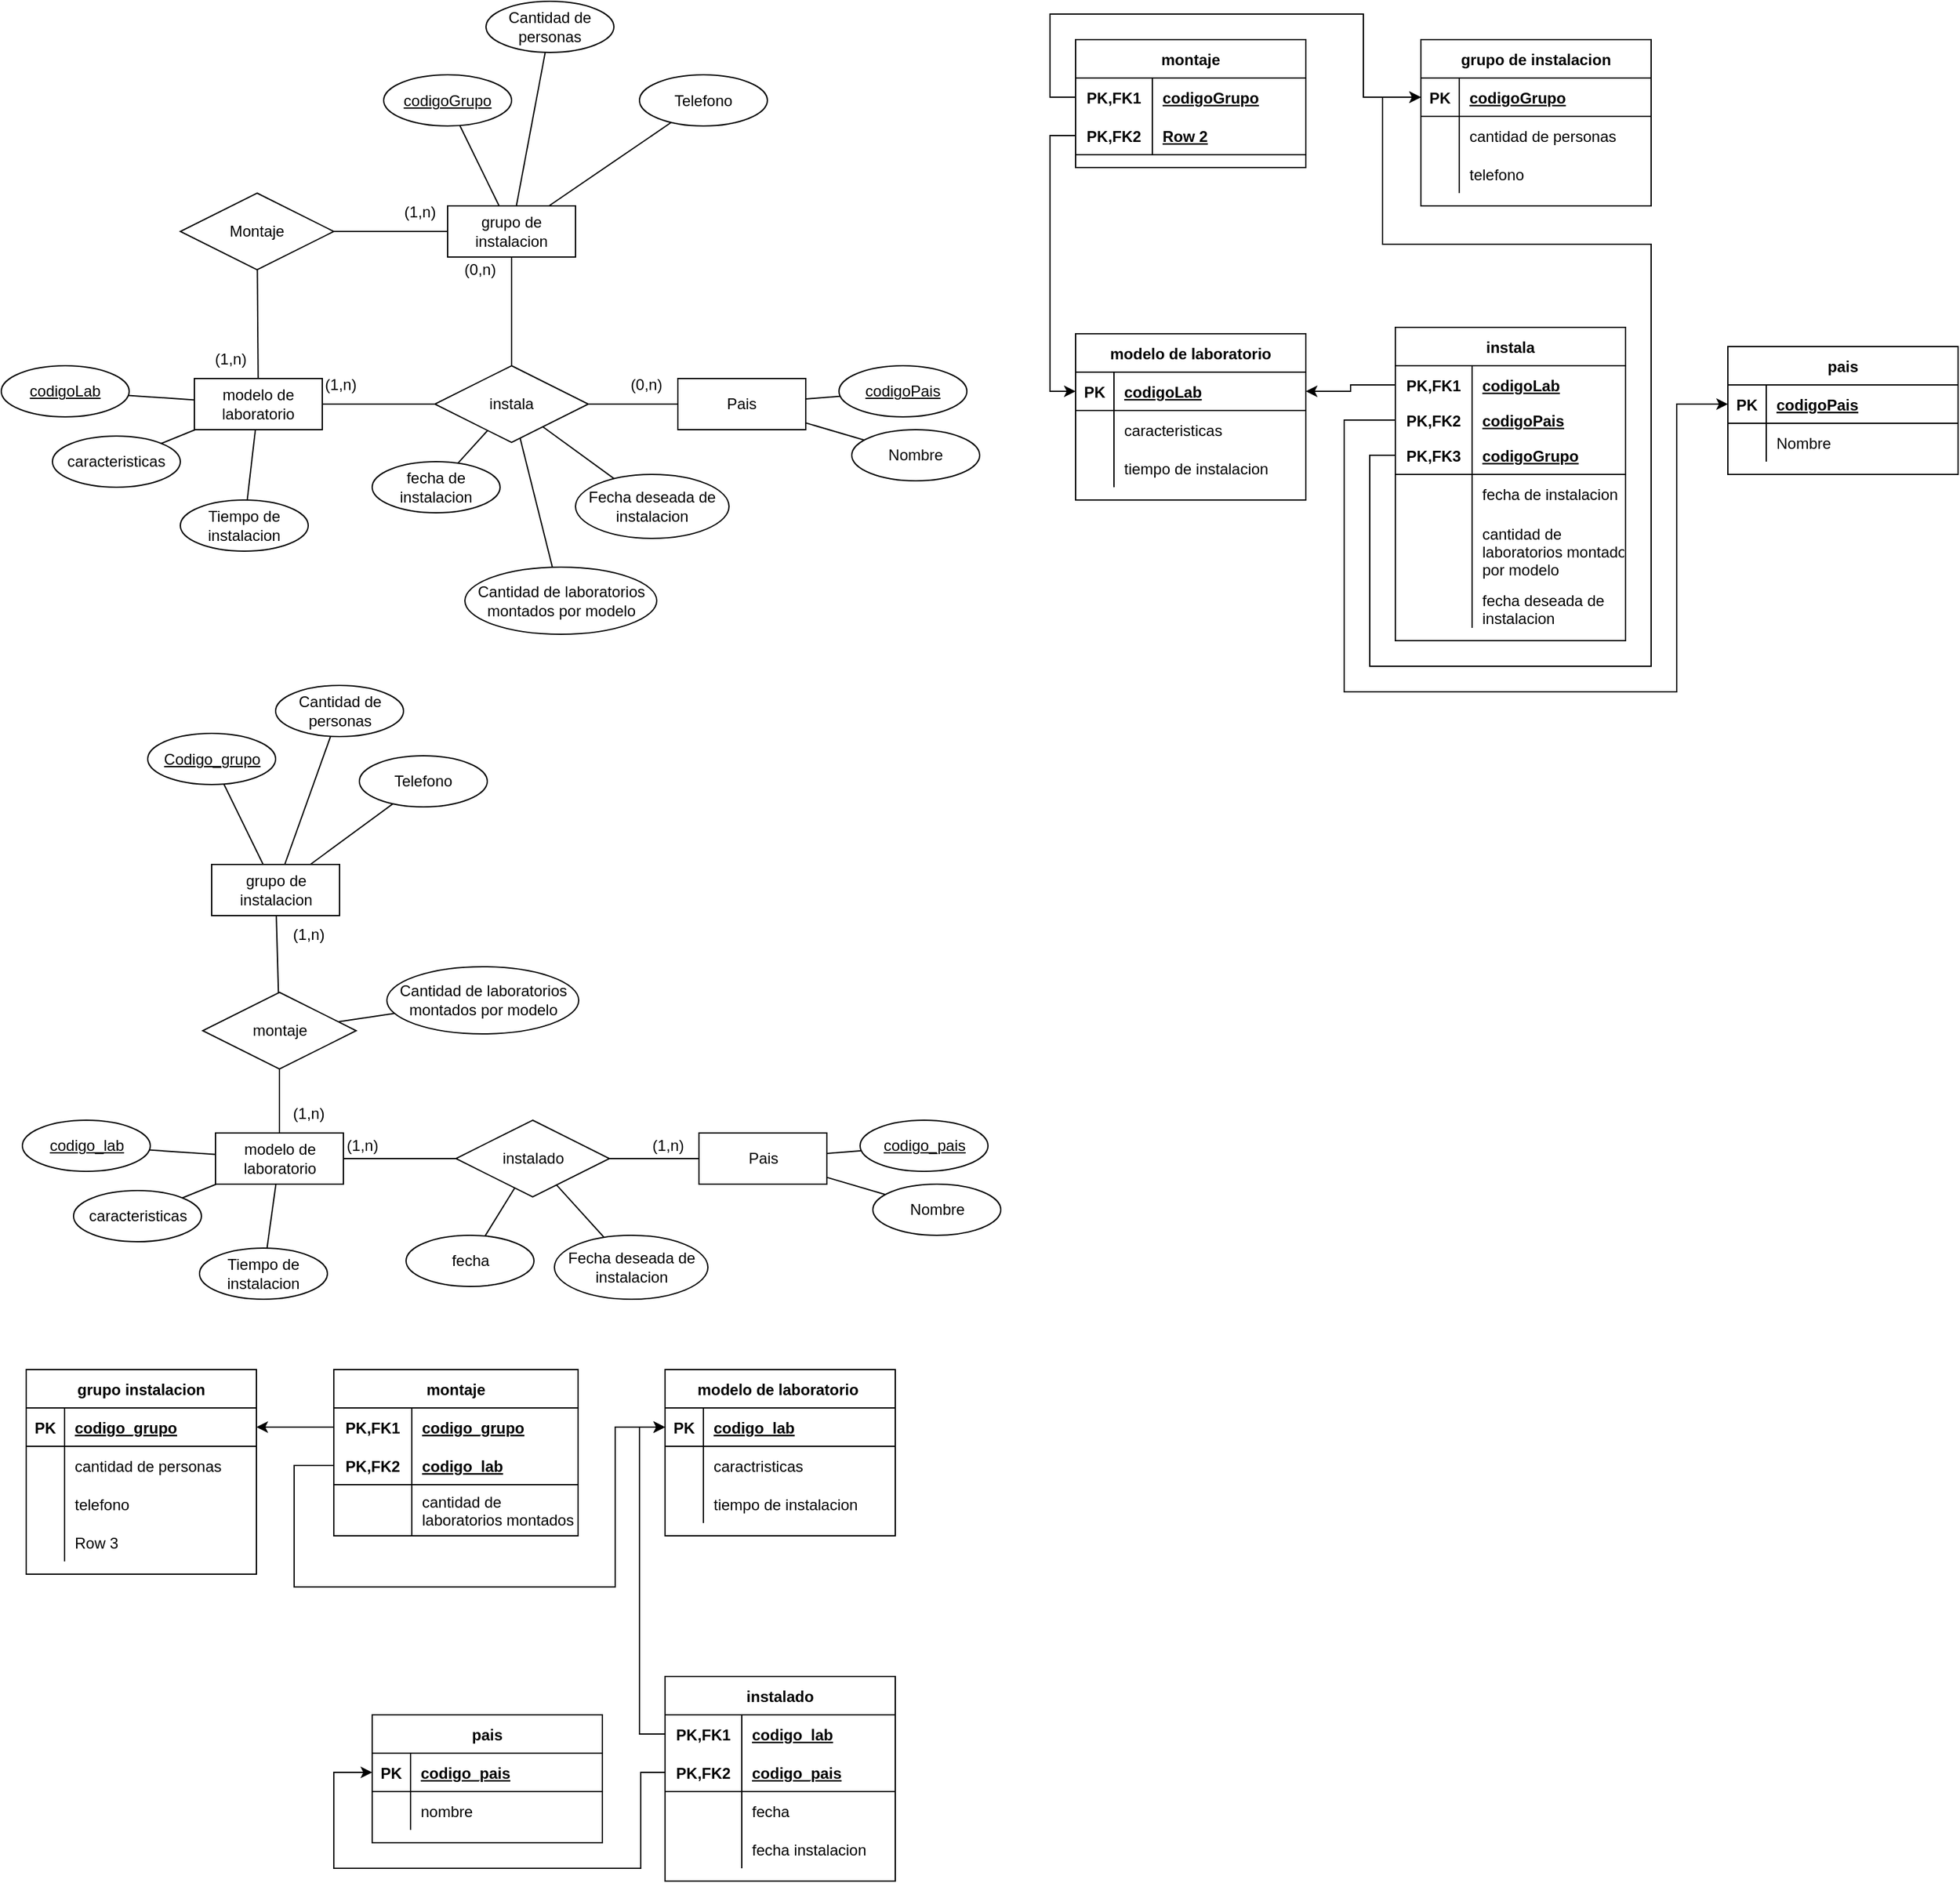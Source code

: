 <mxfile version="20.4.0" type="github">
  <diagram id="RJzwjuHs9ZnV18orCgic" name="Page-1">
    <mxGraphModel dx="595" dy="772" grid="1" gridSize="10" guides="1" tooltips="1" connect="1" arrows="1" fold="1" page="1" pageScale="1" pageWidth="827" pageHeight="1169" math="0" shadow="0">
      <root>
        <mxCell id="0" />
        <mxCell id="1" parent="0" />
        <mxCell id="CmaGRy2wjlgF3mgRbNiF-1" value="modelo de laboratorio" style="whiteSpace=wrap;html=1;align=center;" parent="1" vertex="1">
          <mxGeometry x="1001" y="345" width="100" height="40" as="geometry" />
        </mxCell>
        <mxCell id="CmaGRy2wjlgF3mgRbNiF-2" value="grupo de instalacion" style="whiteSpace=wrap;html=1;align=center;" parent="1" vertex="1">
          <mxGeometry x="1199" y="210" width="100" height="40" as="geometry" />
        </mxCell>
        <mxCell id="CmaGRy2wjlgF3mgRbNiF-3" value="instala" style="shape=rhombus;perimeter=rhombusPerimeter;whiteSpace=wrap;html=1;align=center;" parent="1" vertex="1">
          <mxGeometry x="1189" y="335" width="120" height="60" as="geometry" />
        </mxCell>
        <mxCell id="CmaGRy2wjlgF3mgRbNiF-4" value="" style="endArrow=none;html=1;rounded=0;" parent="1" source="CmaGRy2wjlgF3mgRbNiF-2" target="CmaGRy2wjlgF3mgRbNiF-3" edge="1">
          <mxGeometry relative="1" as="geometry">
            <mxPoint x="1299" y="300" as="sourcePoint" />
            <mxPoint x="1459" y="300" as="targetPoint" />
          </mxGeometry>
        </mxCell>
        <mxCell id="CmaGRy2wjlgF3mgRbNiF-5" value="" style="endArrow=none;html=1;rounded=0;" parent="1" source="CmaGRy2wjlgF3mgRbNiF-1" target="CmaGRy2wjlgF3mgRbNiF-3" edge="1">
          <mxGeometry relative="1" as="geometry">
            <mxPoint x="1299" y="300" as="sourcePoint" />
            <mxPoint x="1459" y="300" as="targetPoint" />
          </mxGeometry>
        </mxCell>
        <mxCell id="CmaGRy2wjlgF3mgRbNiF-6" value="codigoGrupo" style="ellipse;whiteSpace=wrap;html=1;align=center;fontStyle=4;" parent="1" vertex="1">
          <mxGeometry x="1149" y="107.5" width="100" height="40" as="geometry" />
        </mxCell>
        <mxCell id="CmaGRy2wjlgF3mgRbNiF-7" value="Cantidad de personas" style="ellipse;whiteSpace=wrap;html=1;align=center;" parent="1" vertex="1">
          <mxGeometry x="1229" y="50" width="100" height="40" as="geometry" />
        </mxCell>
        <mxCell id="CmaGRy2wjlgF3mgRbNiF-8" value="" style="endArrow=none;html=1;rounded=0;" parent="1" source="CmaGRy2wjlgF3mgRbNiF-6" target="CmaGRy2wjlgF3mgRbNiF-2" edge="1">
          <mxGeometry relative="1" as="geometry">
            <mxPoint x="1299" y="290" as="sourcePoint" />
            <mxPoint x="1459" y="290" as="targetPoint" />
          </mxGeometry>
        </mxCell>
        <mxCell id="CmaGRy2wjlgF3mgRbNiF-9" value="" style="endArrow=none;html=1;rounded=0;" parent="1" source="CmaGRy2wjlgF3mgRbNiF-7" target="CmaGRy2wjlgF3mgRbNiF-2" edge="1">
          <mxGeometry relative="1" as="geometry">
            <mxPoint x="1137.085" y="164.311" as="sourcePoint" />
            <mxPoint x="1226.784" y="220" as="targetPoint" />
          </mxGeometry>
        </mxCell>
        <mxCell id="CmaGRy2wjlgF3mgRbNiF-10" value="" style="endArrow=none;html=1;rounded=0;" parent="1" source="CmaGRy2wjlgF3mgRbNiF-11" target="CmaGRy2wjlgF3mgRbNiF-2" edge="1">
          <mxGeometry relative="1" as="geometry">
            <mxPoint x="1352.28" y="164.405" as="sourcePoint" />
            <mxPoint x="1256.333" y="220" as="targetPoint" />
          </mxGeometry>
        </mxCell>
        <mxCell id="CmaGRy2wjlgF3mgRbNiF-11" value="Telefono" style="ellipse;whiteSpace=wrap;html=1;align=center;" parent="1" vertex="1">
          <mxGeometry x="1349" y="107.5" width="100" height="40" as="geometry" />
        </mxCell>
        <mxCell id="CmaGRy2wjlgF3mgRbNiF-12" value="fecha de instalacion" style="ellipse;whiteSpace=wrap;html=1;align=center;" parent="1" vertex="1">
          <mxGeometry x="1140" y="410" width="100" height="40" as="geometry" />
        </mxCell>
        <mxCell id="CmaGRy2wjlgF3mgRbNiF-13" value="Cantidad de laboratorios montados por modelo" style="ellipse;whiteSpace=wrap;html=1;align=center;" parent="1" vertex="1">
          <mxGeometry x="1212.5" y="492.5" width="150" height="52.5" as="geometry" />
        </mxCell>
        <mxCell id="CmaGRy2wjlgF3mgRbNiF-14" value="" style="endArrow=none;html=1;rounded=0;" parent="1" source="CmaGRy2wjlgF3mgRbNiF-12" target="CmaGRy2wjlgF3mgRbNiF-3" edge="1">
          <mxGeometry relative="1" as="geometry">
            <mxPoint x="1299" y="290" as="sourcePoint" />
            <mxPoint x="1459" y="290" as="targetPoint" />
          </mxGeometry>
        </mxCell>
        <mxCell id="CmaGRy2wjlgF3mgRbNiF-15" value="" style="endArrow=none;html=1;rounded=0;" parent="1" source="CmaGRy2wjlgF3mgRbNiF-3" target="CmaGRy2wjlgF3mgRbNiF-13" edge="1">
          <mxGeometry relative="1" as="geometry">
            <mxPoint x="1299" y="290" as="sourcePoint" />
            <mxPoint x="1459" y="290" as="targetPoint" />
          </mxGeometry>
        </mxCell>
        <mxCell id="CmaGRy2wjlgF3mgRbNiF-16" value="Pais" style="whiteSpace=wrap;html=1;align=center;" parent="1" vertex="1">
          <mxGeometry x="1379" y="345" width="100" height="40" as="geometry" />
        </mxCell>
        <mxCell id="CmaGRy2wjlgF3mgRbNiF-17" value="caracteristicas" style="ellipse;whiteSpace=wrap;html=1;align=center;" parent="1" vertex="1">
          <mxGeometry x="890" y="390" width="100" height="40" as="geometry" />
        </mxCell>
        <mxCell id="CmaGRy2wjlgF3mgRbNiF-18" value="codigoLab" style="ellipse;whiteSpace=wrap;html=1;align=center;fontStyle=4;" parent="1" vertex="1">
          <mxGeometry x="850" y="335" width="100" height="40" as="geometry" />
        </mxCell>
        <mxCell id="CmaGRy2wjlgF3mgRbNiF-19" value="Tiempo de instalacion" style="ellipse;whiteSpace=wrap;html=1;align=center;" parent="1" vertex="1">
          <mxGeometry x="990" y="440" width="100" height="40" as="geometry" />
        </mxCell>
        <mxCell id="CmaGRy2wjlgF3mgRbNiF-20" value="" style="endArrow=none;html=1;rounded=0;" parent="1" source="CmaGRy2wjlgF3mgRbNiF-1" target="CmaGRy2wjlgF3mgRbNiF-19" edge="1">
          <mxGeometry relative="1" as="geometry">
            <mxPoint x="1130" y="340" as="sourcePoint" />
            <mxPoint x="1290" y="340" as="targetPoint" />
          </mxGeometry>
        </mxCell>
        <mxCell id="CmaGRy2wjlgF3mgRbNiF-21" value="" style="endArrow=none;html=1;rounded=0;" parent="1" source="CmaGRy2wjlgF3mgRbNiF-1" target="CmaGRy2wjlgF3mgRbNiF-17" edge="1">
          <mxGeometry relative="1" as="geometry">
            <mxPoint x="1058.651" y="395.0" as="sourcePoint" />
            <mxPoint x="1052.188" y="450.019" as="targetPoint" />
          </mxGeometry>
        </mxCell>
        <mxCell id="CmaGRy2wjlgF3mgRbNiF-22" value="" style="endArrow=none;html=1;rounded=0;" parent="1" source="CmaGRy2wjlgF3mgRbNiF-1" target="CmaGRy2wjlgF3mgRbNiF-18" edge="1">
          <mxGeometry relative="1" as="geometry">
            <mxPoint x="1011.619" y="395.0" as="sourcePoint" />
            <mxPoint x="985.08" y="405.749" as="targetPoint" />
          </mxGeometry>
        </mxCell>
        <mxCell id="CmaGRy2wjlgF3mgRbNiF-23" value="" style="endArrow=none;html=1;rounded=0;" parent="1" source="CmaGRy2wjlgF3mgRbNiF-3" target="CmaGRy2wjlgF3mgRbNiF-16" edge="1">
          <mxGeometry relative="1" as="geometry">
            <mxPoint x="1139" y="330" as="sourcePoint" />
            <mxPoint x="1299" y="330" as="targetPoint" />
          </mxGeometry>
        </mxCell>
        <mxCell id="CmaGRy2wjlgF3mgRbNiF-24" value="Nombre" style="ellipse;whiteSpace=wrap;html=1;align=center;" parent="1" vertex="1">
          <mxGeometry x="1515" y="385" width="100" height="40" as="geometry" />
        </mxCell>
        <mxCell id="CmaGRy2wjlgF3mgRbNiF-25" value="codigoPais" style="ellipse;whiteSpace=wrap;html=1;align=center;fontStyle=4;" parent="1" vertex="1">
          <mxGeometry x="1505" y="335" width="100" height="40" as="geometry" />
        </mxCell>
        <mxCell id="CmaGRy2wjlgF3mgRbNiF-26" value="" style="endArrow=none;html=1;rounded=0;" parent="1" source="CmaGRy2wjlgF3mgRbNiF-16" target="CmaGRy2wjlgF3mgRbNiF-24" edge="1">
          <mxGeometry relative="1" as="geometry">
            <mxPoint x="1676.619" y="367.5" as="sourcePoint" />
            <mxPoint x="1727.188" y="432.519" as="targetPoint" />
          </mxGeometry>
        </mxCell>
        <mxCell id="CmaGRy2wjlgF3mgRbNiF-27" value="" style="endArrow=none;html=1;rounded=0;" parent="1" source="CmaGRy2wjlgF3mgRbNiF-16" target="CmaGRy2wjlgF3mgRbNiF-25" edge="1">
          <mxGeometry relative="1" as="geometry">
            <mxPoint x="1676" y="344.14" as="sourcePoint" />
            <mxPoint x="1660.08" y="388.249" as="targetPoint" />
          </mxGeometry>
        </mxCell>
        <mxCell id="CmaGRy2wjlgF3mgRbNiF-28" value="Fecha deseada de instalacion" style="ellipse;whiteSpace=wrap;html=1;align=center;" parent="1" vertex="1">
          <mxGeometry x="1299" y="420" width="120" height="50" as="geometry" />
        </mxCell>
        <mxCell id="CmaGRy2wjlgF3mgRbNiF-29" value="" style="endArrow=none;html=1;rounded=0;" parent="1" source="CmaGRy2wjlgF3mgRbNiF-3" target="CmaGRy2wjlgF3mgRbNiF-28" edge="1">
          <mxGeometry relative="1" as="geometry">
            <mxPoint x="1489" y="384.657" as="sourcePoint" />
            <mxPoint x="1549.848" y="396.409" as="targetPoint" />
          </mxGeometry>
        </mxCell>
        <mxCell id="CmaGRy2wjlgF3mgRbNiF-30" value="(0,n)" style="text;html=1;align=center;verticalAlign=middle;resizable=0;points=[];autosize=1;strokeColor=none;fillColor=none;" parent="1" vertex="1">
          <mxGeometry x="1329" y="335" width="50" height="30" as="geometry" />
        </mxCell>
        <mxCell id="CmaGRy2wjlgF3mgRbNiF-31" value="(1,n)" style="text;html=1;align=center;verticalAlign=middle;resizable=0;points=[];autosize=1;strokeColor=none;fillColor=none;" parent="1" vertex="1">
          <mxGeometry x="1090" y="335" width="50" height="30" as="geometry" />
        </mxCell>
        <mxCell id="CmaGRy2wjlgF3mgRbNiF-32" value="(0,n)" style="text;html=1;align=center;verticalAlign=middle;resizable=0;points=[];autosize=1;strokeColor=none;fillColor=none;" parent="1" vertex="1">
          <mxGeometry x="1199" y="245" width="50" height="30" as="geometry" />
        </mxCell>
        <mxCell id="CmaGRy2wjlgF3mgRbNiF-33" value="modelo de laboratorio" style="whiteSpace=wrap;html=1;align=center;" parent="1" vertex="1">
          <mxGeometry x="1017.5" y="935" width="100" height="40" as="geometry" />
        </mxCell>
        <mxCell id="CmaGRy2wjlgF3mgRbNiF-34" value="grupo de instalacion" style="whiteSpace=wrap;html=1;align=center;" parent="1" vertex="1">
          <mxGeometry x="1014.5" y="725" width="100" height="40" as="geometry" />
        </mxCell>
        <mxCell id="CmaGRy2wjlgF3mgRbNiF-35" value="instalado" style="shape=rhombus;perimeter=rhombusPerimeter;whiteSpace=wrap;html=1;align=center;" parent="1" vertex="1">
          <mxGeometry x="1205.5" y="925" width="120" height="60" as="geometry" />
        </mxCell>
        <mxCell id="CmaGRy2wjlgF3mgRbNiF-36" value="" style="endArrow=none;html=1;rounded=0;" parent="1" source="CmaGRy2wjlgF3mgRbNiF-33" target="CmaGRy2wjlgF3mgRbNiF-35" edge="1">
          <mxGeometry relative="1" as="geometry">
            <mxPoint x="1315.5" y="890" as="sourcePoint" />
            <mxPoint x="1475.5" y="890" as="targetPoint" />
          </mxGeometry>
        </mxCell>
        <mxCell id="CmaGRy2wjlgF3mgRbNiF-37" value="Codigo_grupo" style="ellipse;whiteSpace=wrap;html=1;align=center;fontStyle=4;" parent="1" vertex="1">
          <mxGeometry x="964.5" y="622.5" width="100" height="40" as="geometry" />
        </mxCell>
        <mxCell id="CmaGRy2wjlgF3mgRbNiF-38" value="Cantidad de personas" style="ellipse;whiteSpace=wrap;html=1;align=center;" parent="1" vertex="1">
          <mxGeometry x="1064.5" y="585" width="100" height="40" as="geometry" />
        </mxCell>
        <mxCell id="CmaGRy2wjlgF3mgRbNiF-39" value="" style="endArrow=none;html=1;rounded=0;" parent="1" source="CmaGRy2wjlgF3mgRbNiF-37" target="CmaGRy2wjlgF3mgRbNiF-34" edge="1">
          <mxGeometry relative="1" as="geometry">
            <mxPoint x="1114.5" y="805" as="sourcePoint" />
            <mxPoint x="1274.5" y="805" as="targetPoint" />
          </mxGeometry>
        </mxCell>
        <mxCell id="CmaGRy2wjlgF3mgRbNiF-40" value="" style="endArrow=none;html=1;rounded=0;" parent="1" source="CmaGRy2wjlgF3mgRbNiF-38" target="CmaGRy2wjlgF3mgRbNiF-34" edge="1">
          <mxGeometry relative="1" as="geometry">
            <mxPoint x="952.585" y="679.311" as="sourcePoint" />
            <mxPoint x="1042.284" y="735" as="targetPoint" />
          </mxGeometry>
        </mxCell>
        <mxCell id="CmaGRy2wjlgF3mgRbNiF-41" value="" style="endArrow=none;html=1;rounded=0;" parent="1" source="CmaGRy2wjlgF3mgRbNiF-42" target="CmaGRy2wjlgF3mgRbNiF-34" edge="1">
          <mxGeometry relative="1" as="geometry">
            <mxPoint x="1167.78" y="679.405" as="sourcePoint" />
            <mxPoint x="1071.833" y="735" as="targetPoint" />
          </mxGeometry>
        </mxCell>
        <mxCell id="CmaGRy2wjlgF3mgRbNiF-42" value="Telefono" style="ellipse;whiteSpace=wrap;html=1;align=center;" parent="1" vertex="1">
          <mxGeometry x="1130" y="640" width="100" height="40" as="geometry" />
        </mxCell>
        <mxCell id="CmaGRy2wjlgF3mgRbNiF-43" value="fecha" style="ellipse;whiteSpace=wrap;html=1;align=center;" parent="1" vertex="1">
          <mxGeometry x="1166.5" y="1015" width="100" height="40" as="geometry" />
        </mxCell>
        <mxCell id="CmaGRy2wjlgF3mgRbNiF-44" value="Cantidad de laboratorios montados por modelo" style="ellipse;whiteSpace=wrap;html=1;align=center;" parent="1" vertex="1">
          <mxGeometry x="1151.5" y="805" width="150" height="52.5" as="geometry" />
        </mxCell>
        <mxCell id="CmaGRy2wjlgF3mgRbNiF-45" value="" style="endArrow=none;html=1;rounded=0;" parent="1" source="CmaGRy2wjlgF3mgRbNiF-43" target="CmaGRy2wjlgF3mgRbNiF-35" edge="1">
          <mxGeometry relative="1" as="geometry">
            <mxPoint x="1315.5" y="840" as="sourcePoint" />
            <mxPoint x="1475.5" y="840" as="targetPoint" />
          </mxGeometry>
        </mxCell>
        <mxCell id="CmaGRy2wjlgF3mgRbNiF-46" value="" style="endArrow=none;html=1;rounded=0;" parent="1" source="CmaGRy2wjlgF3mgRbNiF-63" target="CmaGRy2wjlgF3mgRbNiF-44" edge="1">
          <mxGeometry relative="1" as="geometry">
            <mxPoint x="1114.5" y="805" as="sourcePoint" />
            <mxPoint x="1274.5" y="805" as="targetPoint" />
          </mxGeometry>
        </mxCell>
        <mxCell id="CmaGRy2wjlgF3mgRbNiF-47" value="Pais" style="whiteSpace=wrap;html=1;align=center;" parent="1" vertex="1">
          <mxGeometry x="1395.5" y="935" width="100" height="40" as="geometry" />
        </mxCell>
        <mxCell id="CmaGRy2wjlgF3mgRbNiF-48" value="caracteristicas" style="ellipse;whiteSpace=wrap;html=1;align=center;" parent="1" vertex="1">
          <mxGeometry x="906.5" y="980" width="100" height="40" as="geometry" />
        </mxCell>
        <mxCell id="CmaGRy2wjlgF3mgRbNiF-49" value="codigo_lab" style="ellipse;whiteSpace=wrap;html=1;align=center;fontStyle=4;" parent="1" vertex="1">
          <mxGeometry x="866.5" y="925" width="100" height="40" as="geometry" />
        </mxCell>
        <mxCell id="CmaGRy2wjlgF3mgRbNiF-50" value="Tiempo de instalacion" style="ellipse;whiteSpace=wrap;html=1;align=center;" parent="1" vertex="1">
          <mxGeometry x="1005" y="1025" width="100" height="40" as="geometry" />
        </mxCell>
        <mxCell id="CmaGRy2wjlgF3mgRbNiF-51" value="" style="endArrow=none;html=1;rounded=0;" parent="1" source="CmaGRy2wjlgF3mgRbNiF-33" target="CmaGRy2wjlgF3mgRbNiF-50" edge="1">
          <mxGeometry relative="1" as="geometry">
            <mxPoint x="1146.5" y="930" as="sourcePoint" />
            <mxPoint x="1058.813" y="1030.021" as="targetPoint" />
          </mxGeometry>
        </mxCell>
        <mxCell id="CmaGRy2wjlgF3mgRbNiF-52" value="" style="endArrow=none;html=1;rounded=0;" parent="1" source="CmaGRy2wjlgF3mgRbNiF-33" target="CmaGRy2wjlgF3mgRbNiF-48" edge="1">
          <mxGeometry relative="1" as="geometry">
            <mxPoint x="1075.151" y="985" as="sourcePoint" />
            <mxPoint x="1068.688" y="1040.019" as="targetPoint" />
          </mxGeometry>
        </mxCell>
        <mxCell id="CmaGRy2wjlgF3mgRbNiF-53" value="" style="endArrow=none;html=1;rounded=0;" parent="1" source="CmaGRy2wjlgF3mgRbNiF-33" target="CmaGRy2wjlgF3mgRbNiF-49" edge="1">
          <mxGeometry relative="1" as="geometry">
            <mxPoint x="1028.119" y="985" as="sourcePoint" />
            <mxPoint x="1001.58" y="995.749" as="targetPoint" />
          </mxGeometry>
        </mxCell>
        <mxCell id="CmaGRy2wjlgF3mgRbNiF-54" value="Nombre" style="ellipse;whiteSpace=wrap;html=1;align=center;" parent="1" vertex="1">
          <mxGeometry x="1531.5" y="975" width="100" height="40" as="geometry" />
        </mxCell>
        <mxCell id="CmaGRy2wjlgF3mgRbNiF-55" value="codigo_pais" style="ellipse;whiteSpace=wrap;html=1;align=center;fontStyle=4;" parent="1" vertex="1">
          <mxGeometry x="1521.5" y="925" width="100" height="40" as="geometry" />
        </mxCell>
        <mxCell id="CmaGRy2wjlgF3mgRbNiF-56" value="" style="endArrow=none;html=1;rounded=0;" parent="1" source="CmaGRy2wjlgF3mgRbNiF-47" target="CmaGRy2wjlgF3mgRbNiF-54" edge="1">
          <mxGeometry relative="1" as="geometry">
            <mxPoint x="1693.119" y="957.5" as="sourcePoint" />
            <mxPoint x="1743.688" y="1022.519" as="targetPoint" />
          </mxGeometry>
        </mxCell>
        <mxCell id="CmaGRy2wjlgF3mgRbNiF-57" value="" style="endArrow=none;html=1;rounded=0;" parent="1" source="CmaGRy2wjlgF3mgRbNiF-47" target="CmaGRy2wjlgF3mgRbNiF-55" edge="1">
          <mxGeometry relative="1" as="geometry">
            <mxPoint x="1692.5" y="934.14" as="sourcePoint" />
            <mxPoint x="1676.58" y="978.249" as="targetPoint" />
          </mxGeometry>
        </mxCell>
        <mxCell id="CmaGRy2wjlgF3mgRbNiF-58" value="Fecha deseada de instalacion" style="ellipse;whiteSpace=wrap;html=1;align=center;" parent="1" vertex="1">
          <mxGeometry x="1282.5" y="1015" width="120" height="50" as="geometry" />
        </mxCell>
        <mxCell id="CmaGRy2wjlgF3mgRbNiF-59" value="" style="endArrow=none;html=1;rounded=0;" parent="1" source="CmaGRy2wjlgF3mgRbNiF-35" target="CmaGRy2wjlgF3mgRbNiF-58" edge="1">
          <mxGeometry relative="1" as="geometry">
            <mxPoint x="1505.5" y="974.657" as="sourcePoint" />
            <mxPoint x="1566.348" y="986.409" as="targetPoint" />
          </mxGeometry>
        </mxCell>
        <mxCell id="CmaGRy2wjlgF3mgRbNiF-60" value="(1,n)" style="text;html=1;align=center;verticalAlign=middle;resizable=0;points=[];autosize=1;strokeColor=none;fillColor=none;" parent="1" vertex="1">
          <mxGeometry x="1106.5" y="930" width="50" height="30" as="geometry" />
        </mxCell>
        <mxCell id="CmaGRy2wjlgF3mgRbNiF-61" value="(1,n)" style="text;html=1;align=center;verticalAlign=middle;resizable=0;points=[];autosize=1;strokeColor=none;fillColor=none;" parent="1" vertex="1">
          <mxGeometry x="1064.5" y="905" width="50" height="30" as="geometry" />
        </mxCell>
        <mxCell id="CmaGRy2wjlgF3mgRbNiF-62" value="(1,n)" style="text;html=1;align=center;verticalAlign=middle;resizable=0;points=[];autosize=1;strokeColor=none;fillColor=none;" parent="1" vertex="1">
          <mxGeometry x="1064.5" y="765" width="50" height="30" as="geometry" />
        </mxCell>
        <mxCell id="CmaGRy2wjlgF3mgRbNiF-63" value="montaje" style="shape=rhombus;perimeter=rhombusPerimeter;whiteSpace=wrap;html=1;align=center;" parent="1" vertex="1">
          <mxGeometry x="1007.5" y="825" width="120" height="60" as="geometry" />
        </mxCell>
        <mxCell id="CmaGRy2wjlgF3mgRbNiF-64" value="" style="endArrow=none;html=1;rounded=0;" parent="1" source="CmaGRy2wjlgF3mgRbNiF-63" target="CmaGRy2wjlgF3mgRbNiF-34" edge="1">
          <mxGeometry relative="1" as="geometry">
            <mxPoint x="1026.5" y="925" as="sourcePoint" />
            <mxPoint x="1186.5" y="925" as="targetPoint" />
          </mxGeometry>
        </mxCell>
        <mxCell id="CmaGRy2wjlgF3mgRbNiF-65" value="" style="endArrow=none;html=1;rounded=0;" parent="1" source="CmaGRy2wjlgF3mgRbNiF-33" target="CmaGRy2wjlgF3mgRbNiF-63" edge="1">
          <mxGeometry relative="1" as="geometry">
            <mxPoint x="1026.5" y="965" as="sourcePoint" />
            <mxPoint x="1067.5" y="905" as="targetPoint" />
          </mxGeometry>
        </mxCell>
        <mxCell id="CmaGRy2wjlgF3mgRbNiF-66" value="(1,n)" style="text;html=1;align=center;verticalAlign=middle;resizable=0;points=[];autosize=1;strokeColor=none;fillColor=none;" parent="1" vertex="1">
          <mxGeometry x="1345.5" y="930" width="50" height="30" as="geometry" />
        </mxCell>
        <mxCell id="CmaGRy2wjlgF3mgRbNiF-67" value="" style="endArrow=none;html=1;rounded=0;" parent="1" source="CmaGRy2wjlgF3mgRbNiF-35" target="CmaGRy2wjlgF3mgRbNiF-47" edge="1">
          <mxGeometry relative="1" as="geometry">
            <mxPoint x="1325.5" y="955" as="sourcePoint" />
            <mxPoint x="1395.5" y="955" as="targetPoint" />
          </mxGeometry>
        </mxCell>
        <mxCell id="CmaGRy2wjlgF3mgRbNiF-68" value="Montaje" style="shape=rhombus;perimeter=rhombusPerimeter;whiteSpace=wrap;html=1;align=center;" parent="1" vertex="1">
          <mxGeometry x="990" y="200" width="120" height="60" as="geometry" />
        </mxCell>
        <mxCell id="CmaGRy2wjlgF3mgRbNiF-69" value="" style="endArrow=none;html=1;rounded=0;" parent="1" source="CmaGRy2wjlgF3mgRbNiF-68" target="CmaGRy2wjlgF3mgRbNiF-2" edge="1">
          <mxGeometry relative="1" as="geometry">
            <mxPoint x="1269" y="430" as="sourcePoint" />
            <mxPoint x="1429" y="430" as="targetPoint" />
          </mxGeometry>
        </mxCell>
        <mxCell id="CmaGRy2wjlgF3mgRbNiF-70" value="" style="endArrow=none;html=1;rounded=0;" parent="1" source="CmaGRy2wjlgF3mgRbNiF-68" target="CmaGRy2wjlgF3mgRbNiF-1" edge="1">
          <mxGeometry relative="1" as="geometry">
            <mxPoint x="1120" y="240" as="sourcePoint" />
            <mxPoint x="1209" y="240" as="targetPoint" />
          </mxGeometry>
        </mxCell>
        <mxCell id="CmaGRy2wjlgF3mgRbNiF-71" value="(1,n)" style="text;html=1;align=center;verticalAlign=middle;resizable=0;points=[];autosize=1;strokeColor=none;fillColor=none;" parent="1" vertex="1">
          <mxGeometry x="1151.5" y="200" width="50" height="30" as="geometry" />
        </mxCell>
        <mxCell id="CmaGRy2wjlgF3mgRbNiF-72" value="(1,n)" style="text;html=1;align=center;verticalAlign=middle;resizable=0;points=[];autosize=1;strokeColor=none;fillColor=none;" parent="1" vertex="1">
          <mxGeometry x="1004" y="315" width="50" height="30" as="geometry" />
        </mxCell>
        <mxCell id="5c66q3q7KeegS7vxwnDD-1" value="grupo instalacion" style="shape=table;startSize=30;container=1;collapsible=1;childLayout=tableLayout;fixedRows=1;rowLines=0;fontStyle=1;align=center;resizeLast=1;" vertex="1" parent="1">
          <mxGeometry x="869.5" y="1120" width="180" height="160" as="geometry" />
        </mxCell>
        <mxCell id="5c66q3q7KeegS7vxwnDD-2" value="" style="shape=tableRow;horizontal=0;startSize=0;swimlaneHead=0;swimlaneBody=0;fillColor=none;collapsible=0;dropTarget=0;points=[[0,0.5],[1,0.5]];portConstraint=eastwest;top=0;left=0;right=0;bottom=1;" vertex="1" parent="5c66q3q7KeegS7vxwnDD-1">
          <mxGeometry y="30" width="180" height="30" as="geometry" />
        </mxCell>
        <mxCell id="5c66q3q7KeegS7vxwnDD-3" value="PK" style="shape=partialRectangle;connectable=0;fillColor=none;top=0;left=0;bottom=0;right=0;fontStyle=1;overflow=hidden;" vertex="1" parent="5c66q3q7KeegS7vxwnDD-2">
          <mxGeometry width="30" height="30" as="geometry">
            <mxRectangle width="30" height="30" as="alternateBounds" />
          </mxGeometry>
        </mxCell>
        <mxCell id="5c66q3q7KeegS7vxwnDD-4" value="codigo_grupo" style="shape=partialRectangle;connectable=0;fillColor=none;top=0;left=0;bottom=0;right=0;align=left;spacingLeft=6;fontStyle=5;overflow=hidden;" vertex="1" parent="5c66q3q7KeegS7vxwnDD-2">
          <mxGeometry x="30" width="150" height="30" as="geometry">
            <mxRectangle width="150" height="30" as="alternateBounds" />
          </mxGeometry>
        </mxCell>
        <mxCell id="5c66q3q7KeegS7vxwnDD-5" value="" style="shape=tableRow;horizontal=0;startSize=0;swimlaneHead=0;swimlaneBody=0;fillColor=none;collapsible=0;dropTarget=0;points=[[0,0.5],[1,0.5]];portConstraint=eastwest;top=0;left=0;right=0;bottom=0;" vertex="1" parent="5c66q3q7KeegS7vxwnDD-1">
          <mxGeometry y="60" width="180" height="30" as="geometry" />
        </mxCell>
        <mxCell id="5c66q3q7KeegS7vxwnDD-6" value="" style="shape=partialRectangle;connectable=0;fillColor=none;top=0;left=0;bottom=0;right=0;editable=1;overflow=hidden;" vertex="1" parent="5c66q3q7KeegS7vxwnDD-5">
          <mxGeometry width="30" height="30" as="geometry">
            <mxRectangle width="30" height="30" as="alternateBounds" />
          </mxGeometry>
        </mxCell>
        <mxCell id="5c66q3q7KeegS7vxwnDD-7" value="cantidad de personas" style="shape=partialRectangle;connectable=0;fillColor=none;top=0;left=0;bottom=0;right=0;align=left;spacingLeft=6;overflow=hidden;" vertex="1" parent="5c66q3q7KeegS7vxwnDD-5">
          <mxGeometry x="30" width="150" height="30" as="geometry">
            <mxRectangle width="150" height="30" as="alternateBounds" />
          </mxGeometry>
        </mxCell>
        <mxCell id="5c66q3q7KeegS7vxwnDD-8" value="" style="shape=tableRow;horizontal=0;startSize=0;swimlaneHead=0;swimlaneBody=0;fillColor=none;collapsible=0;dropTarget=0;points=[[0,0.5],[1,0.5]];portConstraint=eastwest;top=0;left=0;right=0;bottom=0;" vertex="1" parent="5c66q3q7KeegS7vxwnDD-1">
          <mxGeometry y="90" width="180" height="30" as="geometry" />
        </mxCell>
        <mxCell id="5c66q3q7KeegS7vxwnDD-9" value="" style="shape=partialRectangle;connectable=0;fillColor=none;top=0;left=0;bottom=0;right=0;editable=1;overflow=hidden;" vertex="1" parent="5c66q3q7KeegS7vxwnDD-8">
          <mxGeometry width="30" height="30" as="geometry">
            <mxRectangle width="30" height="30" as="alternateBounds" />
          </mxGeometry>
        </mxCell>
        <mxCell id="5c66q3q7KeegS7vxwnDD-10" value="telefono" style="shape=partialRectangle;connectable=0;fillColor=none;top=0;left=0;bottom=0;right=0;align=left;spacingLeft=6;overflow=hidden;" vertex="1" parent="5c66q3q7KeegS7vxwnDD-8">
          <mxGeometry x="30" width="150" height="30" as="geometry">
            <mxRectangle width="150" height="30" as="alternateBounds" />
          </mxGeometry>
        </mxCell>
        <mxCell id="5c66q3q7KeegS7vxwnDD-11" value="" style="shape=tableRow;horizontal=0;startSize=0;swimlaneHead=0;swimlaneBody=0;fillColor=none;collapsible=0;dropTarget=0;points=[[0,0.5],[1,0.5]];portConstraint=eastwest;top=0;left=0;right=0;bottom=0;" vertex="1" parent="5c66q3q7KeegS7vxwnDD-1">
          <mxGeometry y="120" width="180" height="30" as="geometry" />
        </mxCell>
        <mxCell id="5c66q3q7KeegS7vxwnDD-12" value="" style="shape=partialRectangle;connectable=0;fillColor=none;top=0;left=0;bottom=0;right=0;editable=1;overflow=hidden;" vertex="1" parent="5c66q3q7KeegS7vxwnDD-11">
          <mxGeometry width="30" height="30" as="geometry">
            <mxRectangle width="30" height="30" as="alternateBounds" />
          </mxGeometry>
        </mxCell>
        <mxCell id="5c66q3q7KeegS7vxwnDD-13" value="Row 3" style="shape=partialRectangle;connectable=0;fillColor=none;top=0;left=0;bottom=0;right=0;align=left;spacingLeft=6;overflow=hidden;" vertex="1" parent="5c66q3q7KeegS7vxwnDD-11">
          <mxGeometry x="30" width="150" height="30" as="geometry">
            <mxRectangle width="150" height="30" as="alternateBounds" />
          </mxGeometry>
        </mxCell>
        <mxCell id="5c66q3q7KeegS7vxwnDD-14" value="modelo de laboratorio " style="shape=table;startSize=30;container=1;collapsible=1;childLayout=tableLayout;fixedRows=1;rowLines=0;fontStyle=1;align=center;resizeLast=1;" vertex="1" parent="1">
          <mxGeometry x="1369" y="1120" width="180" height="130" as="geometry" />
        </mxCell>
        <mxCell id="5c66q3q7KeegS7vxwnDD-15" value="" style="shape=tableRow;horizontal=0;startSize=0;swimlaneHead=0;swimlaneBody=0;fillColor=none;collapsible=0;dropTarget=0;points=[[0,0.5],[1,0.5]];portConstraint=eastwest;top=0;left=0;right=0;bottom=1;" vertex="1" parent="5c66q3q7KeegS7vxwnDD-14">
          <mxGeometry y="30" width="180" height="30" as="geometry" />
        </mxCell>
        <mxCell id="5c66q3q7KeegS7vxwnDD-16" value="PK" style="shape=partialRectangle;connectable=0;fillColor=none;top=0;left=0;bottom=0;right=0;fontStyle=1;overflow=hidden;" vertex="1" parent="5c66q3q7KeegS7vxwnDD-15">
          <mxGeometry width="30" height="30" as="geometry">
            <mxRectangle width="30" height="30" as="alternateBounds" />
          </mxGeometry>
        </mxCell>
        <mxCell id="5c66q3q7KeegS7vxwnDD-17" value="codigo_lab" style="shape=partialRectangle;connectable=0;fillColor=none;top=0;left=0;bottom=0;right=0;align=left;spacingLeft=6;fontStyle=5;overflow=hidden;" vertex="1" parent="5c66q3q7KeegS7vxwnDD-15">
          <mxGeometry x="30" width="150" height="30" as="geometry">
            <mxRectangle width="150" height="30" as="alternateBounds" />
          </mxGeometry>
        </mxCell>
        <mxCell id="5c66q3q7KeegS7vxwnDD-18" value="" style="shape=tableRow;horizontal=0;startSize=0;swimlaneHead=0;swimlaneBody=0;fillColor=none;collapsible=0;dropTarget=0;points=[[0,0.5],[1,0.5]];portConstraint=eastwest;top=0;left=0;right=0;bottom=0;" vertex="1" parent="5c66q3q7KeegS7vxwnDD-14">
          <mxGeometry y="60" width="180" height="30" as="geometry" />
        </mxCell>
        <mxCell id="5c66q3q7KeegS7vxwnDD-19" value="" style="shape=partialRectangle;connectable=0;fillColor=none;top=0;left=0;bottom=0;right=0;editable=1;overflow=hidden;" vertex="1" parent="5c66q3q7KeegS7vxwnDD-18">
          <mxGeometry width="30" height="30" as="geometry">
            <mxRectangle width="30" height="30" as="alternateBounds" />
          </mxGeometry>
        </mxCell>
        <mxCell id="5c66q3q7KeegS7vxwnDD-20" value="caractristicas" style="shape=partialRectangle;connectable=0;fillColor=none;top=0;left=0;bottom=0;right=0;align=left;spacingLeft=6;overflow=hidden;" vertex="1" parent="5c66q3q7KeegS7vxwnDD-18">
          <mxGeometry x="30" width="150" height="30" as="geometry">
            <mxRectangle width="150" height="30" as="alternateBounds" />
          </mxGeometry>
        </mxCell>
        <mxCell id="5c66q3q7KeegS7vxwnDD-21" value="" style="shape=tableRow;horizontal=0;startSize=0;swimlaneHead=0;swimlaneBody=0;fillColor=none;collapsible=0;dropTarget=0;points=[[0,0.5],[1,0.5]];portConstraint=eastwest;top=0;left=0;right=0;bottom=0;" vertex="1" parent="5c66q3q7KeegS7vxwnDD-14">
          <mxGeometry y="90" width="180" height="30" as="geometry" />
        </mxCell>
        <mxCell id="5c66q3q7KeegS7vxwnDD-22" value="" style="shape=partialRectangle;connectable=0;fillColor=none;top=0;left=0;bottom=0;right=0;editable=1;overflow=hidden;" vertex="1" parent="5c66q3q7KeegS7vxwnDD-21">
          <mxGeometry width="30" height="30" as="geometry">
            <mxRectangle width="30" height="30" as="alternateBounds" />
          </mxGeometry>
        </mxCell>
        <mxCell id="5c66q3q7KeegS7vxwnDD-23" value="tiempo de instalacion" style="shape=partialRectangle;connectable=0;fillColor=none;top=0;left=0;bottom=0;right=0;align=left;spacingLeft=6;overflow=hidden;" vertex="1" parent="5c66q3q7KeegS7vxwnDD-21">
          <mxGeometry x="30" width="150" height="30" as="geometry">
            <mxRectangle width="150" height="30" as="alternateBounds" />
          </mxGeometry>
        </mxCell>
        <mxCell id="5c66q3q7KeegS7vxwnDD-27" value="pais" style="shape=table;startSize=30;container=1;collapsible=1;childLayout=tableLayout;fixedRows=1;rowLines=0;fontStyle=1;align=center;resizeLast=1;" vertex="1" parent="1">
          <mxGeometry x="1140" y="1390" width="180" height="100" as="geometry" />
        </mxCell>
        <mxCell id="5c66q3q7KeegS7vxwnDD-28" value="" style="shape=tableRow;horizontal=0;startSize=0;swimlaneHead=0;swimlaneBody=0;fillColor=none;collapsible=0;dropTarget=0;points=[[0,0.5],[1,0.5]];portConstraint=eastwest;top=0;left=0;right=0;bottom=1;" vertex="1" parent="5c66q3q7KeegS7vxwnDD-27">
          <mxGeometry y="30" width="180" height="30" as="geometry" />
        </mxCell>
        <mxCell id="5c66q3q7KeegS7vxwnDD-29" value="PK" style="shape=partialRectangle;connectable=0;fillColor=none;top=0;left=0;bottom=0;right=0;fontStyle=1;overflow=hidden;" vertex="1" parent="5c66q3q7KeegS7vxwnDD-28">
          <mxGeometry width="30" height="30" as="geometry">
            <mxRectangle width="30" height="30" as="alternateBounds" />
          </mxGeometry>
        </mxCell>
        <mxCell id="5c66q3q7KeegS7vxwnDD-30" value="codigo_pais" style="shape=partialRectangle;connectable=0;fillColor=none;top=0;left=0;bottom=0;right=0;align=left;spacingLeft=6;fontStyle=5;overflow=hidden;" vertex="1" parent="5c66q3q7KeegS7vxwnDD-28">
          <mxGeometry x="30" width="150" height="30" as="geometry">
            <mxRectangle width="150" height="30" as="alternateBounds" />
          </mxGeometry>
        </mxCell>
        <mxCell id="5c66q3q7KeegS7vxwnDD-31" value="" style="shape=tableRow;horizontal=0;startSize=0;swimlaneHead=0;swimlaneBody=0;fillColor=none;collapsible=0;dropTarget=0;points=[[0,0.5],[1,0.5]];portConstraint=eastwest;top=0;left=0;right=0;bottom=0;" vertex="1" parent="5c66q3q7KeegS7vxwnDD-27">
          <mxGeometry y="60" width="180" height="30" as="geometry" />
        </mxCell>
        <mxCell id="5c66q3q7KeegS7vxwnDD-32" value="" style="shape=partialRectangle;connectable=0;fillColor=none;top=0;left=0;bottom=0;right=0;editable=1;overflow=hidden;" vertex="1" parent="5c66q3q7KeegS7vxwnDD-31">
          <mxGeometry width="30" height="30" as="geometry">
            <mxRectangle width="30" height="30" as="alternateBounds" />
          </mxGeometry>
        </mxCell>
        <mxCell id="5c66q3q7KeegS7vxwnDD-33" value="nombre" style="shape=partialRectangle;connectable=0;fillColor=none;top=0;left=0;bottom=0;right=0;align=left;spacingLeft=6;overflow=hidden;" vertex="1" parent="5c66q3q7KeegS7vxwnDD-31">
          <mxGeometry x="30" width="150" height="30" as="geometry">
            <mxRectangle width="150" height="30" as="alternateBounds" />
          </mxGeometry>
        </mxCell>
        <mxCell id="5c66q3q7KeegS7vxwnDD-53" style="edgeStyle=orthogonalEdgeStyle;rounded=0;orthogonalLoop=1;jettySize=auto;html=1;" edge="1" parent="1" source="5c66q3q7KeegS7vxwnDD-41" target="5c66q3q7KeegS7vxwnDD-2">
          <mxGeometry relative="1" as="geometry" />
        </mxCell>
        <mxCell id="5c66q3q7KeegS7vxwnDD-40" value="montaje" style="shape=table;startSize=30;container=1;collapsible=1;childLayout=tableLayout;fixedRows=1;rowLines=0;fontStyle=1;align=center;resizeLast=1;" vertex="1" parent="1">
          <mxGeometry x="1110" y="1120" width="191" height="130" as="geometry" />
        </mxCell>
        <mxCell id="5c66q3q7KeegS7vxwnDD-41" value="" style="shape=tableRow;horizontal=0;startSize=0;swimlaneHead=0;swimlaneBody=0;fillColor=none;collapsible=0;dropTarget=0;points=[[0,0.5],[1,0.5]];portConstraint=eastwest;top=0;left=0;right=0;bottom=0;" vertex="1" parent="5c66q3q7KeegS7vxwnDD-40">
          <mxGeometry y="30" width="191" height="30" as="geometry" />
        </mxCell>
        <mxCell id="5c66q3q7KeegS7vxwnDD-42" value="PK,FK1" style="shape=partialRectangle;connectable=0;fillColor=none;top=0;left=0;bottom=0;right=0;fontStyle=1;overflow=hidden;" vertex="1" parent="5c66q3q7KeegS7vxwnDD-41">
          <mxGeometry width="61" height="30" as="geometry">
            <mxRectangle width="61" height="30" as="alternateBounds" />
          </mxGeometry>
        </mxCell>
        <mxCell id="5c66q3q7KeegS7vxwnDD-43" value="codigo_grupo" style="shape=partialRectangle;connectable=0;fillColor=none;top=0;left=0;bottom=0;right=0;align=left;spacingLeft=6;fontStyle=5;overflow=hidden;" vertex="1" parent="5c66q3q7KeegS7vxwnDD-41">
          <mxGeometry x="61" width="130" height="30" as="geometry">
            <mxRectangle width="130" height="30" as="alternateBounds" />
          </mxGeometry>
        </mxCell>
        <mxCell id="5c66q3q7KeegS7vxwnDD-44" value="" style="shape=tableRow;horizontal=0;startSize=0;swimlaneHead=0;swimlaneBody=0;fillColor=none;collapsible=0;dropTarget=0;points=[[0,0.5],[1,0.5]];portConstraint=eastwest;top=0;left=0;right=0;bottom=1;" vertex="1" parent="5c66q3q7KeegS7vxwnDD-40">
          <mxGeometry y="60" width="191" height="30" as="geometry" />
        </mxCell>
        <mxCell id="5c66q3q7KeegS7vxwnDD-45" value="PK,FK2" style="shape=partialRectangle;connectable=0;fillColor=none;top=0;left=0;bottom=0;right=0;fontStyle=1;overflow=hidden;" vertex="1" parent="5c66q3q7KeegS7vxwnDD-44">
          <mxGeometry width="61" height="30" as="geometry">
            <mxRectangle width="61" height="30" as="alternateBounds" />
          </mxGeometry>
        </mxCell>
        <mxCell id="5c66q3q7KeegS7vxwnDD-46" value="codigo_lab" style="shape=partialRectangle;connectable=0;fillColor=none;top=0;left=0;bottom=0;right=0;align=left;spacingLeft=6;fontStyle=5;overflow=hidden;" vertex="1" parent="5c66q3q7KeegS7vxwnDD-44">
          <mxGeometry x="61" width="130" height="30" as="geometry">
            <mxRectangle width="130" height="30" as="alternateBounds" />
          </mxGeometry>
        </mxCell>
        <mxCell id="5c66q3q7KeegS7vxwnDD-47" value="" style="shape=tableRow;horizontal=0;startSize=0;swimlaneHead=0;swimlaneBody=0;fillColor=none;collapsible=0;dropTarget=0;points=[[0,0.5],[1,0.5]];portConstraint=eastwest;top=0;left=0;right=0;bottom=0;" vertex="1" parent="5c66q3q7KeegS7vxwnDD-40">
          <mxGeometry y="90" width="191" height="40" as="geometry" />
        </mxCell>
        <mxCell id="5c66q3q7KeegS7vxwnDD-48" value="" style="shape=partialRectangle;connectable=0;fillColor=none;top=0;left=0;bottom=0;right=0;editable=1;overflow=hidden;" vertex="1" parent="5c66q3q7KeegS7vxwnDD-47">
          <mxGeometry width="61" height="40" as="geometry">
            <mxRectangle width="61" height="40" as="alternateBounds" />
          </mxGeometry>
        </mxCell>
        <mxCell id="5c66q3q7KeegS7vxwnDD-49" value="cantidad de &#xa;laboratorios montados" style="shape=partialRectangle;connectable=0;fillColor=none;top=0;left=0;bottom=0;right=0;align=left;spacingLeft=6;overflow=hidden;" vertex="1" parent="5c66q3q7KeegS7vxwnDD-47">
          <mxGeometry x="61" width="130" height="40" as="geometry">
            <mxRectangle width="130" height="40" as="alternateBounds" />
          </mxGeometry>
        </mxCell>
        <mxCell id="5c66q3q7KeegS7vxwnDD-54" style="edgeStyle=orthogonalEdgeStyle;rounded=0;orthogonalLoop=1;jettySize=auto;html=1;exitX=0;exitY=0.5;exitDx=0;exitDy=0;" edge="1" parent="1" source="5c66q3q7KeegS7vxwnDD-44" target="5c66q3q7KeegS7vxwnDD-15">
          <mxGeometry relative="1" as="geometry">
            <Array as="points">
              <mxPoint x="1079" y="1195" />
              <mxPoint x="1079" y="1290" />
              <mxPoint x="1330" y="1290" />
              <mxPoint x="1330" y="1165" />
            </Array>
          </mxGeometry>
        </mxCell>
        <mxCell id="5c66q3q7KeegS7vxwnDD-55" value="instalado" style="shape=table;startSize=30;container=1;collapsible=1;childLayout=tableLayout;fixedRows=1;rowLines=0;fontStyle=1;align=center;resizeLast=1;" vertex="1" parent="1">
          <mxGeometry x="1369" y="1360" width="180" height="160" as="geometry" />
        </mxCell>
        <mxCell id="5c66q3q7KeegS7vxwnDD-56" value="" style="shape=tableRow;horizontal=0;startSize=0;swimlaneHead=0;swimlaneBody=0;fillColor=none;collapsible=0;dropTarget=0;points=[[0,0.5],[1,0.5]];portConstraint=eastwest;top=0;left=0;right=0;bottom=0;" vertex="1" parent="5c66q3q7KeegS7vxwnDD-55">
          <mxGeometry y="30" width="180" height="30" as="geometry" />
        </mxCell>
        <mxCell id="5c66q3q7KeegS7vxwnDD-57" value="PK,FK1" style="shape=partialRectangle;connectable=0;fillColor=none;top=0;left=0;bottom=0;right=0;fontStyle=1;overflow=hidden;" vertex="1" parent="5c66q3q7KeegS7vxwnDD-56">
          <mxGeometry width="60" height="30" as="geometry">
            <mxRectangle width="60" height="30" as="alternateBounds" />
          </mxGeometry>
        </mxCell>
        <mxCell id="5c66q3q7KeegS7vxwnDD-58" value="codigo_lab" style="shape=partialRectangle;connectable=0;fillColor=none;top=0;left=0;bottom=0;right=0;align=left;spacingLeft=6;fontStyle=5;overflow=hidden;" vertex="1" parent="5c66q3q7KeegS7vxwnDD-56">
          <mxGeometry x="60" width="120" height="30" as="geometry">
            <mxRectangle width="120" height="30" as="alternateBounds" />
          </mxGeometry>
        </mxCell>
        <mxCell id="5c66q3q7KeegS7vxwnDD-59" value="" style="shape=tableRow;horizontal=0;startSize=0;swimlaneHead=0;swimlaneBody=0;fillColor=none;collapsible=0;dropTarget=0;points=[[0,0.5],[1,0.5]];portConstraint=eastwest;top=0;left=0;right=0;bottom=1;" vertex="1" parent="5c66q3q7KeegS7vxwnDD-55">
          <mxGeometry y="60" width="180" height="30" as="geometry" />
        </mxCell>
        <mxCell id="5c66q3q7KeegS7vxwnDD-60" value="PK,FK2" style="shape=partialRectangle;connectable=0;fillColor=none;top=0;left=0;bottom=0;right=0;fontStyle=1;overflow=hidden;" vertex="1" parent="5c66q3q7KeegS7vxwnDD-59">
          <mxGeometry width="60" height="30" as="geometry">
            <mxRectangle width="60" height="30" as="alternateBounds" />
          </mxGeometry>
        </mxCell>
        <mxCell id="5c66q3q7KeegS7vxwnDD-61" value="codigo_pais" style="shape=partialRectangle;connectable=0;fillColor=none;top=0;left=0;bottom=0;right=0;align=left;spacingLeft=6;fontStyle=5;overflow=hidden;" vertex="1" parent="5c66q3q7KeegS7vxwnDD-59">
          <mxGeometry x="60" width="120" height="30" as="geometry">
            <mxRectangle width="120" height="30" as="alternateBounds" />
          </mxGeometry>
        </mxCell>
        <mxCell id="5c66q3q7KeegS7vxwnDD-62" value="" style="shape=tableRow;horizontal=0;startSize=0;swimlaneHead=0;swimlaneBody=0;fillColor=none;collapsible=0;dropTarget=0;points=[[0,0.5],[1,0.5]];portConstraint=eastwest;top=0;left=0;right=0;bottom=0;" vertex="1" parent="5c66q3q7KeegS7vxwnDD-55">
          <mxGeometry y="90" width="180" height="30" as="geometry" />
        </mxCell>
        <mxCell id="5c66q3q7KeegS7vxwnDD-63" value="" style="shape=partialRectangle;connectable=0;fillColor=none;top=0;left=0;bottom=0;right=0;editable=1;overflow=hidden;" vertex="1" parent="5c66q3q7KeegS7vxwnDD-62">
          <mxGeometry width="60" height="30" as="geometry">
            <mxRectangle width="60" height="30" as="alternateBounds" />
          </mxGeometry>
        </mxCell>
        <mxCell id="5c66q3q7KeegS7vxwnDD-64" value="fecha" style="shape=partialRectangle;connectable=0;fillColor=none;top=0;left=0;bottom=0;right=0;align=left;spacingLeft=6;overflow=hidden;" vertex="1" parent="5c66q3q7KeegS7vxwnDD-62">
          <mxGeometry x="60" width="120" height="30" as="geometry">
            <mxRectangle width="120" height="30" as="alternateBounds" />
          </mxGeometry>
        </mxCell>
        <mxCell id="5c66q3q7KeegS7vxwnDD-65" value="" style="shape=tableRow;horizontal=0;startSize=0;swimlaneHead=0;swimlaneBody=0;fillColor=none;collapsible=0;dropTarget=0;points=[[0,0.5],[1,0.5]];portConstraint=eastwest;top=0;left=0;right=0;bottom=0;" vertex="1" parent="5c66q3q7KeegS7vxwnDD-55">
          <mxGeometry y="120" width="180" height="30" as="geometry" />
        </mxCell>
        <mxCell id="5c66q3q7KeegS7vxwnDD-66" value="" style="shape=partialRectangle;connectable=0;fillColor=none;top=0;left=0;bottom=0;right=0;editable=1;overflow=hidden;" vertex="1" parent="5c66q3q7KeegS7vxwnDD-65">
          <mxGeometry width="60" height="30" as="geometry">
            <mxRectangle width="60" height="30" as="alternateBounds" />
          </mxGeometry>
        </mxCell>
        <mxCell id="5c66q3q7KeegS7vxwnDD-67" value="fecha instalacion" style="shape=partialRectangle;connectable=0;fillColor=none;top=0;left=0;bottom=0;right=0;align=left;spacingLeft=6;overflow=hidden;" vertex="1" parent="5c66q3q7KeegS7vxwnDD-65">
          <mxGeometry x="60" width="120" height="30" as="geometry">
            <mxRectangle width="120" height="30" as="alternateBounds" />
          </mxGeometry>
        </mxCell>
        <mxCell id="5c66q3q7KeegS7vxwnDD-68" style="edgeStyle=orthogonalEdgeStyle;rounded=0;orthogonalLoop=1;jettySize=auto;html=1;exitX=0;exitY=0.5;exitDx=0;exitDy=0;entryX=0;entryY=0.5;entryDx=0;entryDy=0;" edge="1" parent="1" source="5c66q3q7KeegS7vxwnDD-59" target="5c66q3q7KeegS7vxwnDD-28">
          <mxGeometry relative="1" as="geometry">
            <Array as="points">
              <mxPoint x="1350" y="1435" />
              <mxPoint x="1350" y="1510" />
              <mxPoint x="1110" y="1510" />
              <mxPoint x="1110" y="1435" />
            </Array>
          </mxGeometry>
        </mxCell>
        <mxCell id="5c66q3q7KeegS7vxwnDD-69" style="edgeStyle=orthogonalEdgeStyle;rounded=0;orthogonalLoop=1;jettySize=auto;html=1;exitX=0;exitY=0.5;exitDx=0;exitDy=0;entryX=0;entryY=0.5;entryDx=0;entryDy=0;" edge="1" parent="1" source="5c66q3q7KeegS7vxwnDD-56" target="5c66q3q7KeegS7vxwnDD-15">
          <mxGeometry relative="1" as="geometry" />
        </mxCell>
        <mxCell id="5c66q3q7KeegS7vxwnDD-70" value="pais" style="shape=table;startSize=30;container=1;collapsible=1;childLayout=tableLayout;fixedRows=1;rowLines=0;fontStyle=1;align=center;resizeLast=1;" vertex="1" parent="1">
          <mxGeometry x="2200" y="320" width="180" height="100" as="geometry" />
        </mxCell>
        <mxCell id="5c66q3q7KeegS7vxwnDD-71" value="" style="shape=tableRow;horizontal=0;startSize=0;swimlaneHead=0;swimlaneBody=0;fillColor=none;collapsible=0;dropTarget=0;points=[[0,0.5],[1,0.5]];portConstraint=eastwest;top=0;left=0;right=0;bottom=1;" vertex="1" parent="5c66q3q7KeegS7vxwnDD-70">
          <mxGeometry y="30" width="180" height="30" as="geometry" />
        </mxCell>
        <mxCell id="5c66q3q7KeegS7vxwnDD-72" value="PK" style="shape=partialRectangle;connectable=0;fillColor=none;top=0;left=0;bottom=0;right=0;fontStyle=1;overflow=hidden;" vertex="1" parent="5c66q3q7KeegS7vxwnDD-71">
          <mxGeometry width="30" height="30" as="geometry">
            <mxRectangle width="30" height="30" as="alternateBounds" />
          </mxGeometry>
        </mxCell>
        <mxCell id="5c66q3q7KeegS7vxwnDD-73" value="codigoPais" style="shape=partialRectangle;connectable=0;fillColor=none;top=0;left=0;bottom=0;right=0;align=left;spacingLeft=6;fontStyle=5;overflow=hidden;" vertex="1" parent="5c66q3q7KeegS7vxwnDD-71">
          <mxGeometry x="30" width="150" height="30" as="geometry">
            <mxRectangle width="150" height="30" as="alternateBounds" />
          </mxGeometry>
        </mxCell>
        <mxCell id="5c66q3q7KeegS7vxwnDD-74" value="" style="shape=tableRow;horizontal=0;startSize=0;swimlaneHead=0;swimlaneBody=0;fillColor=none;collapsible=0;dropTarget=0;points=[[0,0.5],[1,0.5]];portConstraint=eastwest;top=0;left=0;right=0;bottom=0;" vertex="1" parent="5c66q3q7KeegS7vxwnDD-70">
          <mxGeometry y="60" width="180" height="30" as="geometry" />
        </mxCell>
        <mxCell id="5c66q3q7KeegS7vxwnDD-75" value="" style="shape=partialRectangle;connectable=0;fillColor=none;top=0;left=0;bottom=0;right=0;editable=1;overflow=hidden;" vertex="1" parent="5c66q3q7KeegS7vxwnDD-74">
          <mxGeometry width="30" height="30" as="geometry">
            <mxRectangle width="30" height="30" as="alternateBounds" />
          </mxGeometry>
        </mxCell>
        <mxCell id="5c66q3q7KeegS7vxwnDD-76" value="Nombre" style="shape=partialRectangle;connectable=0;fillColor=none;top=0;left=0;bottom=0;right=0;align=left;spacingLeft=6;overflow=hidden;" vertex="1" parent="5c66q3q7KeegS7vxwnDD-74">
          <mxGeometry x="30" width="150" height="30" as="geometry">
            <mxRectangle width="150" height="30" as="alternateBounds" />
          </mxGeometry>
        </mxCell>
        <mxCell id="5c66q3q7KeegS7vxwnDD-83" value="grupo de instalacion" style="shape=table;startSize=30;container=1;collapsible=1;childLayout=tableLayout;fixedRows=1;rowLines=0;fontStyle=1;align=center;resizeLast=1;" vertex="1" parent="1">
          <mxGeometry x="1960" y="80" width="180" height="130" as="geometry" />
        </mxCell>
        <mxCell id="5c66q3q7KeegS7vxwnDD-84" value="" style="shape=tableRow;horizontal=0;startSize=0;swimlaneHead=0;swimlaneBody=0;fillColor=none;collapsible=0;dropTarget=0;points=[[0,0.5],[1,0.5]];portConstraint=eastwest;top=0;left=0;right=0;bottom=1;" vertex="1" parent="5c66q3q7KeegS7vxwnDD-83">
          <mxGeometry y="30" width="180" height="30" as="geometry" />
        </mxCell>
        <mxCell id="5c66q3q7KeegS7vxwnDD-85" value="PK" style="shape=partialRectangle;connectable=0;fillColor=none;top=0;left=0;bottom=0;right=0;fontStyle=1;overflow=hidden;" vertex="1" parent="5c66q3q7KeegS7vxwnDD-84">
          <mxGeometry width="30" height="30" as="geometry">
            <mxRectangle width="30" height="30" as="alternateBounds" />
          </mxGeometry>
        </mxCell>
        <mxCell id="5c66q3q7KeegS7vxwnDD-86" value="codigoGrupo" style="shape=partialRectangle;connectable=0;fillColor=none;top=0;left=0;bottom=0;right=0;align=left;spacingLeft=6;fontStyle=5;overflow=hidden;" vertex="1" parent="5c66q3q7KeegS7vxwnDD-84">
          <mxGeometry x="30" width="150" height="30" as="geometry">
            <mxRectangle width="150" height="30" as="alternateBounds" />
          </mxGeometry>
        </mxCell>
        <mxCell id="5c66q3q7KeegS7vxwnDD-87" value="" style="shape=tableRow;horizontal=0;startSize=0;swimlaneHead=0;swimlaneBody=0;fillColor=none;collapsible=0;dropTarget=0;points=[[0,0.5],[1,0.5]];portConstraint=eastwest;top=0;left=0;right=0;bottom=0;" vertex="1" parent="5c66q3q7KeegS7vxwnDD-83">
          <mxGeometry y="60" width="180" height="30" as="geometry" />
        </mxCell>
        <mxCell id="5c66q3q7KeegS7vxwnDD-88" value="" style="shape=partialRectangle;connectable=0;fillColor=none;top=0;left=0;bottom=0;right=0;editable=1;overflow=hidden;" vertex="1" parent="5c66q3q7KeegS7vxwnDD-87">
          <mxGeometry width="30" height="30" as="geometry">
            <mxRectangle width="30" height="30" as="alternateBounds" />
          </mxGeometry>
        </mxCell>
        <mxCell id="5c66q3q7KeegS7vxwnDD-89" value="cantidad de personas" style="shape=partialRectangle;connectable=0;fillColor=none;top=0;left=0;bottom=0;right=0;align=left;spacingLeft=6;overflow=hidden;" vertex="1" parent="5c66q3q7KeegS7vxwnDD-87">
          <mxGeometry x="30" width="150" height="30" as="geometry">
            <mxRectangle width="150" height="30" as="alternateBounds" />
          </mxGeometry>
        </mxCell>
        <mxCell id="5c66q3q7KeegS7vxwnDD-90" value="" style="shape=tableRow;horizontal=0;startSize=0;swimlaneHead=0;swimlaneBody=0;fillColor=none;collapsible=0;dropTarget=0;points=[[0,0.5],[1,0.5]];portConstraint=eastwest;top=0;left=0;right=0;bottom=0;" vertex="1" parent="5c66q3q7KeegS7vxwnDD-83">
          <mxGeometry y="90" width="180" height="30" as="geometry" />
        </mxCell>
        <mxCell id="5c66q3q7KeegS7vxwnDD-91" value="" style="shape=partialRectangle;connectable=0;fillColor=none;top=0;left=0;bottom=0;right=0;editable=1;overflow=hidden;" vertex="1" parent="5c66q3q7KeegS7vxwnDD-90">
          <mxGeometry width="30" height="30" as="geometry">
            <mxRectangle width="30" height="30" as="alternateBounds" />
          </mxGeometry>
        </mxCell>
        <mxCell id="5c66q3q7KeegS7vxwnDD-92" value="telefono" style="shape=partialRectangle;connectable=0;fillColor=none;top=0;left=0;bottom=0;right=0;align=left;spacingLeft=6;overflow=hidden;" vertex="1" parent="5c66q3q7KeegS7vxwnDD-90">
          <mxGeometry x="30" width="150" height="30" as="geometry">
            <mxRectangle width="150" height="30" as="alternateBounds" />
          </mxGeometry>
        </mxCell>
        <mxCell id="5c66q3q7KeegS7vxwnDD-93" value="modelo de laboratorio" style="shape=table;startSize=30;container=1;collapsible=1;childLayout=tableLayout;fixedRows=1;rowLines=0;fontStyle=1;align=center;resizeLast=1;" vertex="1" parent="1">
          <mxGeometry x="1690" y="310" width="180" height="130" as="geometry" />
        </mxCell>
        <mxCell id="5c66q3q7KeegS7vxwnDD-94" value="" style="shape=tableRow;horizontal=0;startSize=0;swimlaneHead=0;swimlaneBody=0;fillColor=none;collapsible=0;dropTarget=0;points=[[0,0.5],[1,0.5]];portConstraint=eastwest;top=0;left=0;right=0;bottom=1;" vertex="1" parent="5c66q3q7KeegS7vxwnDD-93">
          <mxGeometry y="30" width="180" height="30" as="geometry" />
        </mxCell>
        <mxCell id="5c66q3q7KeegS7vxwnDD-95" value="PK" style="shape=partialRectangle;connectable=0;fillColor=none;top=0;left=0;bottom=0;right=0;fontStyle=1;overflow=hidden;" vertex="1" parent="5c66q3q7KeegS7vxwnDD-94">
          <mxGeometry width="30" height="30" as="geometry">
            <mxRectangle width="30" height="30" as="alternateBounds" />
          </mxGeometry>
        </mxCell>
        <mxCell id="5c66q3q7KeegS7vxwnDD-96" value="codigoLab" style="shape=partialRectangle;connectable=0;fillColor=none;top=0;left=0;bottom=0;right=0;align=left;spacingLeft=6;fontStyle=5;overflow=hidden;" vertex="1" parent="5c66q3q7KeegS7vxwnDD-94">
          <mxGeometry x="30" width="150" height="30" as="geometry">
            <mxRectangle width="150" height="30" as="alternateBounds" />
          </mxGeometry>
        </mxCell>
        <mxCell id="5c66q3q7KeegS7vxwnDD-97" value="" style="shape=tableRow;horizontal=0;startSize=0;swimlaneHead=0;swimlaneBody=0;fillColor=none;collapsible=0;dropTarget=0;points=[[0,0.5],[1,0.5]];portConstraint=eastwest;top=0;left=0;right=0;bottom=0;" vertex="1" parent="5c66q3q7KeegS7vxwnDD-93">
          <mxGeometry y="60" width="180" height="30" as="geometry" />
        </mxCell>
        <mxCell id="5c66q3q7KeegS7vxwnDD-98" value="" style="shape=partialRectangle;connectable=0;fillColor=none;top=0;left=0;bottom=0;right=0;editable=1;overflow=hidden;" vertex="1" parent="5c66q3q7KeegS7vxwnDD-97">
          <mxGeometry width="30" height="30" as="geometry">
            <mxRectangle width="30" height="30" as="alternateBounds" />
          </mxGeometry>
        </mxCell>
        <mxCell id="5c66q3q7KeegS7vxwnDD-99" value="caracteristicas" style="shape=partialRectangle;connectable=0;fillColor=none;top=0;left=0;bottom=0;right=0;align=left;spacingLeft=6;overflow=hidden;" vertex="1" parent="5c66q3q7KeegS7vxwnDD-97">
          <mxGeometry x="30" width="150" height="30" as="geometry">
            <mxRectangle width="150" height="30" as="alternateBounds" />
          </mxGeometry>
        </mxCell>
        <mxCell id="5c66q3q7KeegS7vxwnDD-100" value="" style="shape=tableRow;horizontal=0;startSize=0;swimlaneHead=0;swimlaneBody=0;fillColor=none;collapsible=0;dropTarget=0;points=[[0,0.5],[1,0.5]];portConstraint=eastwest;top=0;left=0;right=0;bottom=0;" vertex="1" parent="5c66q3q7KeegS7vxwnDD-93">
          <mxGeometry y="90" width="180" height="30" as="geometry" />
        </mxCell>
        <mxCell id="5c66q3q7KeegS7vxwnDD-101" value="" style="shape=partialRectangle;connectable=0;fillColor=none;top=0;left=0;bottom=0;right=0;editable=1;overflow=hidden;" vertex="1" parent="5c66q3q7KeegS7vxwnDD-100">
          <mxGeometry width="30" height="30" as="geometry">
            <mxRectangle width="30" height="30" as="alternateBounds" />
          </mxGeometry>
        </mxCell>
        <mxCell id="5c66q3q7KeegS7vxwnDD-102" value="tiempo de instalacion" style="shape=partialRectangle;connectable=0;fillColor=none;top=0;left=0;bottom=0;right=0;align=left;spacingLeft=6;overflow=hidden;" vertex="1" parent="5c66q3q7KeegS7vxwnDD-100">
          <mxGeometry x="30" width="150" height="30" as="geometry">
            <mxRectangle width="150" height="30" as="alternateBounds" />
          </mxGeometry>
        </mxCell>
        <mxCell id="5c66q3q7KeegS7vxwnDD-103" value="montaje" style="shape=table;startSize=30;container=1;collapsible=1;childLayout=tableLayout;fixedRows=1;rowLines=0;fontStyle=1;align=center;resizeLast=1;" vertex="1" parent="1">
          <mxGeometry x="1690" y="80" width="180" height="100" as="geometry" />
        </mxCell>
        <mxCell id="5c66q3q7KeegS7vxwnDD-104" value="" style="shape=tableRow;horizontal=0;startSize=0;swimlaneHead=0;swimlaneBody=0;fillColor=none;collapsible=0;dropTarget=0;points=[[0,0.5],[1,0.5]];portConstraint=eastwest;top=0;left=0;right=0;bottom=0;" vertex="1" parent="5c66q3q7KeegS7vxwnDD-103">
          <mxGeometry y="30" width="180" height="30" as="geometry" />
        </mxCell>
        <mxCell id="5c66q3q7KeegS7vxwnDD-105" value="PK,FK1" style="shape=partialRectangle;connectable=0;fillColor=none;top=0;left=0;bottom=0;right=0;fontStyle=1;overflow=hidden;" vertex="1" parent="5c66q3q7KeegS7vxwnDD-104">
          <mxGeometry width="60" height="30" as="geometry">
            <mxRectangle width="60" height="30" as="alternateBounds" />
          </mxGeometry>
        </mxCell>
        <mxCell id="5c66q3q7KeegS7vxwnDD-106" value="codigoGrupo" style="shape=partialRectangle;connectable=0;fillColor=none;top=0;left=0;bottom=0;right=0;align=left;spacingLeft=6;fontStyle=5;overflow=hidden;" vertex="1" parent="5c66q3q7KeegS7vxwnDD-104">
          <mxGeometry x="60" width="120" height="30" as="geometry">
            <mxRectangle width="120" height="30" as="alternateBounds" />
          </mxGeometry>
        </mxCell>
        <mxCell id="5c66q3q7KeegS7vxwnDD-107" value="" style="shape=tableRow;horizontal=0;startSize=0;swimlaneHead=0;swimlaneBody=0;fillColor=none;collapsible=0;dropTarget=0;points=[[0,0.5],[1,0.5]];portConstraint=eastwest;top=0;left=0;right=0;bottom=1;" vertex="1" parent="5c66q3q7KeegS7vxwnDD-103">
          <mxGeometry y="60" width="180" height="30" as="geometry" />
        </mxCell>
        <mxCell id="5c66q3q7KeegS7vxwnDD-108" value="PK,FK2" style="shape=partialRectangle;connectable=0;fillColor=none;top=0;left=0;bottom=0;right=0;fontStyle=1;overflow=hidden;" vertex="1" parent="5c66q3q7KeegS7vxwnDD-107">
          <mxGeometry width="60" height="30" as="geometry">
            <mxRectangle width="60" height="30" as="alternateBounds" />
          </mxGeometry>
        </mxCell>
        <mxCell id="5c66q3q7KeegS7vxwnDD-109" value="Row 2" style="shape=partialRectangle;connectable=0;fillColor=none;top=0;left=0;bottom=0;right=0;align=left;spacingLeft=6;fontStyle=5;overflow=hidden;" vertex="1" parent="5c66q3q7KeegS7vxwnDD-107">
          <mxGeometry x="60" width="120" height="30" as="geometry">
            <mxRectangle width="120" height="30" as="alternateBounds" />
          </mxGeometry>
        </mxCell>
        <mxCell id="5c66q3q7KeegS7vxwnDD-116" style="edgeStyle=orthogonalEdgeStyle;rounded=0;orthogonalLoop=1;jettySize=auto;html=1;exitX=0;exitY=0.5;exitDx=0;exitDy=0;" edge="1" parent="1" source="5c66q3q7KeegS7vxwnDD-104" target="5c66q3q7KeegS7vxwnDD-84">
          <mxGeometry relative="1" as="geometry">
            <Array as="points">
              <mxPoint x="1670" y="125" />
              <mxPoint x="1670" y="60" />
              <mxPoint x="1915" y="60" />
              <mxPoint x="1915" y="125" />
            </Array>
          </mxGeometry>
        </mxCell>
        <mxCell id="5c66q3q7KeegS7vxwnDD-117" style="edgeStyle=orthogonalEdgeStyle;rounded=0;orthogonalLoop=1;jettySize=auto;html=1;exitX=0;exitY=0.5;exitDx=0;exitDy=0;entryX=0;entryY=0.5;entryDx=0;entryDy=0;" edge="1" parent="1" source="5c66q3q7KeegS7vxwnDD-107" target="5c66q3q7KeegS7vxwnDD-94">
          <mxGeometry relative="1" as="geometry" />
        </mxCell>
        <mxCell id="5c66q3q7KeegS7vxwnDD-118" value="instala" style="shape=table;startSize=30;container=1;collapsible=1;childLayout=tableLayout;fixedRows=1;rowLines=0;fontStyle=1;align=center;resizeLast=1;" vertex="1" parent="1">
          <mxGeometry x="1940" y="305" width="180" height="245" as="geometry" />
        </mxCell>
        <mxCell id="5c66q3q7KeegS7vxwnDD-119" value="" style="shape=tableRow;horizontal=0;startSize=0;swimlaneHead=0;swimlaneBody=0;fillColor=none;collapsible=0;dropTarget=0;points=[[0,0.5],[1,0.5]];portConstraint=eastwest;top=0;left=0;right=0;bottom=0;" vertex="1" parent="5c66q3q7KeegS7vxwnDD-118">
          <mxGeometry y="30" width="180" height="30" as="geometry" />
        </mxCell>
        <mxCell id="5c66q3q7KeegS7vxwnDD-120" value="PK,FK1" style="shape=partialRectangle;connectable=0;fillColor=none;top=0;left=0;bottom=0;right=0;fontStyle=1;overflow=hidden;" vertex="1" parent="5c66q3q7KeegS7vxwnDD-119">
          <mxGeometry width="60" height="30" as="geometry">
            <mxRectangle width="60" height="30" as="alternateBounds" />
          </mxGeometry>
        </mxCell>
        <mxCell id="5c66q3q7KeegS7vxwnDD-121" value="codigoLab" style="shape=partialRectangle;connectable=0;fillColor=none;top=0;left=0;bottom=0;right=0;align=left;spacingLeft=6;fontStyle=5;overflow=hidden;" vertex="1" parent="5c66q3q7KeegS7vxwnDD-119">
          <mxGeometry x="60" width="120" height="30" as="geometry">
            <mxRectangle width="120" height="30" as="alternateBounds" />
          </mxGeometry>
        </mxCell>
        <mxCell id="5c66q3q7KeegS7vxwnDD-134" value="" style="shape=tableRow;horizontal=0;startSize=0;swimlaneHead=0;swimlaneBody=0;fillColor=none;collapsible=0;dropTarget=0;points=[[0,0.5],[1,0.5]];portConstraint=eastwest;top=0;left=0;right=0;bottom=0;" vertex="1" parent="5c66q3q7KeegS7vxwnDD-118">
          <mxGeometry y="60" width="180" height="25" as="geometry" />
        </mxCell>
        <mxCell id="5c66q3q7KeegS7vxwnDD-135" value="PK,FK2" style="shape=partialRectangle;connectable=0;fillColor=none;top=0;left=0;bottom=0;right=0;fontStyle=1;overflow=hidden;" vertex="1" parent="5c66q3q7KeegS7vxwnDD-134">
          <mxGeometry width="60" height="25" as="geometry">
            <mxRectangle width="60" height="25" as="alternateBounds" />
          </mxGeometry>
        </mxCell>
        <mxCell id="5c66q3q7KeegS7vxwnDD-136" value="codigoPais" style="shape=partialRectangle;connectable=0;fillColor=none;top=0;left=0;bottom=0;right=0;align=left;spacingLeft=6;fontStyle=5;overflow=hidden;" vertex="1" parent="5c66q3q7KeegS7vxwnDD-134">
          <mxGeometry x="60" width="120" height="25" as="geometry">
            <mxRectangle width="120" height="25" as="alternateBounds" />
          </mxGeometry>
        </mxCell>
        <mxCell id="5c66q3q7KeegS7vxwnDD-122" value="" style="shape=tableRow;horizontal=0;startSize=0;swimlaneHead=0;swimlaneBody=0;fillColor=none;collapsible=0;dropTarget=0;points=[[0,0.5],[1,0.5]];portConstraint=eastwest;top=0;left=0;right=0;bottom=1;" vertex="1" parent="5c66q3q7KeegS7vxwnDD-118">
          <mxGeometry y="85" width="180" height="30" as="geometry" />
        </mxCell>
        <mxCell id="5c66q3q7KeegS7vxwnDD-123" value="PK,FK3" style="shape=partialRectangle;connectable=0;fillColor=none;top=0;left=0;bottom=0;right=0;fontStyle=1;overflow=hidden;" vertex="1" parent="5c66q3q7KeegS7vxwnDD-122">
          <mxGeometry width="60" height="30" as="geometry">
            <mxRectangle width="60" height="30" as="alternateBounds" />
          </mxGeometry>
        </mxCell>
        <mxCell id="5c66q3q7KeegS7vxwnDD-124" value="codigoGrupo" style="shape=partialRectangle;connectable=0;fillColor=none;top=0;left=0;bottom=0;right=0;align=left;spacingLeft=6;fontStyle=5;overflow=hidden;" vertex="1" parent="5c66q3q7KeegS7vxwnDD-122">
          <mxGeometry x="60" width="120" height="30" as="geometry">
            <mxRectangle width="120" height="30" as="alternateBounds" />
          </mxGeometry>
        </mxCell>
        <mxCell id="5c66q3q7KeegS7vxwnDD-125" value="" style="shape=tableRow;horizontal=0;startSize=0;swimlaneHead=0;swimlaneBody=0;fillColor=none;collapsible=0;dropTarget=0;points=[[0,0.5],[1,0.5]];portConstraint=eastwest;top=0;left=0;right=0;bottom=0;" vertex="1" parent="5c66q3q7KeegS7vxwnDD-118">
          <mxGeometry y="115" width="180" height="30" as="geometry" />
        </mxCell>
        <mxCell id="5c66q3q7KeegS7vxwnDD-126" value="" style="shape=partialRectangle;connectable=0;fillColor=none;top=0;left=0;bottom=0;right=0;editable=1;overflow=hidden;" vertex="1" parent="5c66q3q7KeegS7vxwnDD-125">
          <mxGeometry width="60" height="30" as="geometry">
            <mxRectangle width="60" height="30" as="alternateBounds" />
          </mxGeometry>
        </mxCell>
        <mxCell id="5c66q3q7KeegS7vxwnDD-127" value="fecha de instalacion" style="shape=partialRectangle;connectable=0;fillColor=none;top=0;left=0;bottom=0;right=0;align=left;spacingLeft=6;overflow=hidden;" vertex="1" parent="5c66q3q7KeegS7vxwnDD-125">
          <mxGeometry x="60" width="120" height="30" as="geometry">
            <mxRectangle width="120" height="30" as="alternateBounds" />
          </mxGeometry>
        </mxCell>
        <mxCell id="5c66q3q7KeegS7vxwnDD-128" value="" style="shape=tableRow;horizontal=0;startSize=0;swimlaneHead=0;swimlaneBody=0;fillColor=none;collapsible=0;dropTarget=0;points=[[0,0.5],[1,0.5]];portConstraint=eastwest;top=0;left=0;right=0;bottom=0;" vertex="1" parent="5c66q3q7KeegS7vxwnDD-118">
          <mxGeometry y="145" width="180" height="60" as="geometry" />
        </mxCell>
        <mxCell id="5c66q3q7KeegS7vxwnDD-129" value="" style="shape=partialRectangle;connectable=0;fillColor=none;top=0;left=0;bottom=0;right=0;editable=1;overflow=hidden;" vertex="1" parent="5c66q3q7KeegS7vxwnDD-128">
          <mxGeometry width="60" height="60" as="geometry">
            <mxRectangle width="60" height="60" as="alternateBounds" />
          </mxGeometry>
        </mxCell>
        <mxCell id="5c66q3q7KeegS7vxwnDD-130" value="cantidad de &#xa;laboratorios montados &#xa;por modelo" style="shape=partialRectangle;connectable=0;fillColor=none;top=0;left=0;bottom=0;right=0;align=left;spacingLeft=6;overflow=hidden;" vertex="1" parent="5c66q3q7KeegS7vxwnDD-128">
          <mxGeometry x="60" width="120" height="60" as="geometry">
            <mxRectangle width="120" height="60" as="alternateBounds" />
          </mxGeometry>
        </mxCell>
        <mxCell id="5c66q3q7KeegS7vxwnDD-140" value="" style="shape=tableRow;horizontal=0;startSize=0;swimlaneHead=0;swimlaneBody=0;fillColor=none;collapsible=0;dropTarget=0;points=[[0,0.5],[1,0.5]];portConstraint=eastwest;top=0;left=0;right=0;bottom=0;" vertex="1" parent="5c66q3q7KeegS7vxwnDD-118">
          <mxGeometry y="205" width="180" height="30" as="geometry" />
        </mxCell>
        <mxCell id="5c66q3q7KeegS7vxwnDD-141" value="" style="shape=partialRectangle;connectable=0;fillColor=none;top=0;left=0;bottom=0;right=0;editable=1;overflow=hidden;" vertex="1" parent="5c66q3q7KeegS7vxwnDD-140">
          <mxGeometry width="60" height="30" as="geometry">
            <mxRectangle width="60" height="30" as="alternateBounds" />
          </mxGeometry>
        </mxCell>
        <mxCell id="5c66q3q7KeegS7vxwnDD-142" value="fecha deseada de &#xa;instalacion" style="shape=partialRectangle;connectable=0;fillColor=none;top=0;left=0;bottom=0;right=0;align=left;spacingLeft=6;overflow=hidden;" vertex="1" parent="5c66q3q7KeegS7vxwnDD-140">
          <mxGeometry x="60" width="120" height="30" as="geometry">
            <mxRectangle width="120" height="30" as="alternateBounds" />
          </mxGeometry>
        </mxCell>
        <mxCell id="5c66q3q7KeegS7vxwnDD-137" style="edgeStyle=orthogonalEdgeStyle;rounded=0;orthogonalLoop=1;jettySize=auto;html=1;exitX=0;exitY=0.5;exitDx=0;exitDy=0;entryX=1;entryY=0.5;entryDx=0;entryDy=0;" edge="1" parent="1" source="5c66q3q7KeegS7vxwnDD-119" target="5c66q3q7KeegS7vxwnDD-94">
          <mxGeometry relative="1" as="geometry" />
        </mxCell>
        <mxCell id="5c66q3q7KeegS7vxwnDD-138" style="edgeStyle=orthogonalEdgeStyle;rounded=0;orthogonalLoop=1;jettySize=auto;html=1;exitX=0;exitY=0.5;exitDx=0;exitDy=0;entryX=0;entryY=0.5;entryDx=0;entryDy=0;" edge="1" parent="1" source="5c66q3q7KeegS7vxwnDD-122" target="5c66q3q7KeegS7vxwnDD-84">
          <mxGeometry relative="1" as="geometry">
            <Array as="points">
              <mxPoint x="1920" y="405" />
              <mxPoint x="1920" y="570" />
              <mxPoint x="2140" y="570" />
              <mxPoint x="2140" y="240" />
              <mxPoint x="1930" y="240" />
              <mxPoint x="1930" y="125" />
            </Array>
          </mxGeometry>
        </mxCell>
        <mxCell id="5c66q3q7KeegS7vxwnDD-139" style="edgeStyle=orthogonalEdgeStyle;rounded=0;orthogonalLoop=1;jettySize=auto;html=1;exitX=0;exitY=0.5;exitDx=0;exitDy=0;" edge="1" parent="1" source="5c66q3q7KeegS7vxwnDD-134" target="5c66q3q7KeegS7vxwnDD-71">
          <mxGeometry relative="1" as="geometry">
            <Array as="points">
              <mxPoint x="1900" y="378" />
              <mxPoint x="1900" y="590" />
              <mxPoint x="2160" y="590" />
              <mxPoint x="2160" y="365" />
            </Array>
          </mxGeometry>
        </mxCell>
      </root>
    </mxGraphModel>
  </diagram>
</mxfile>
